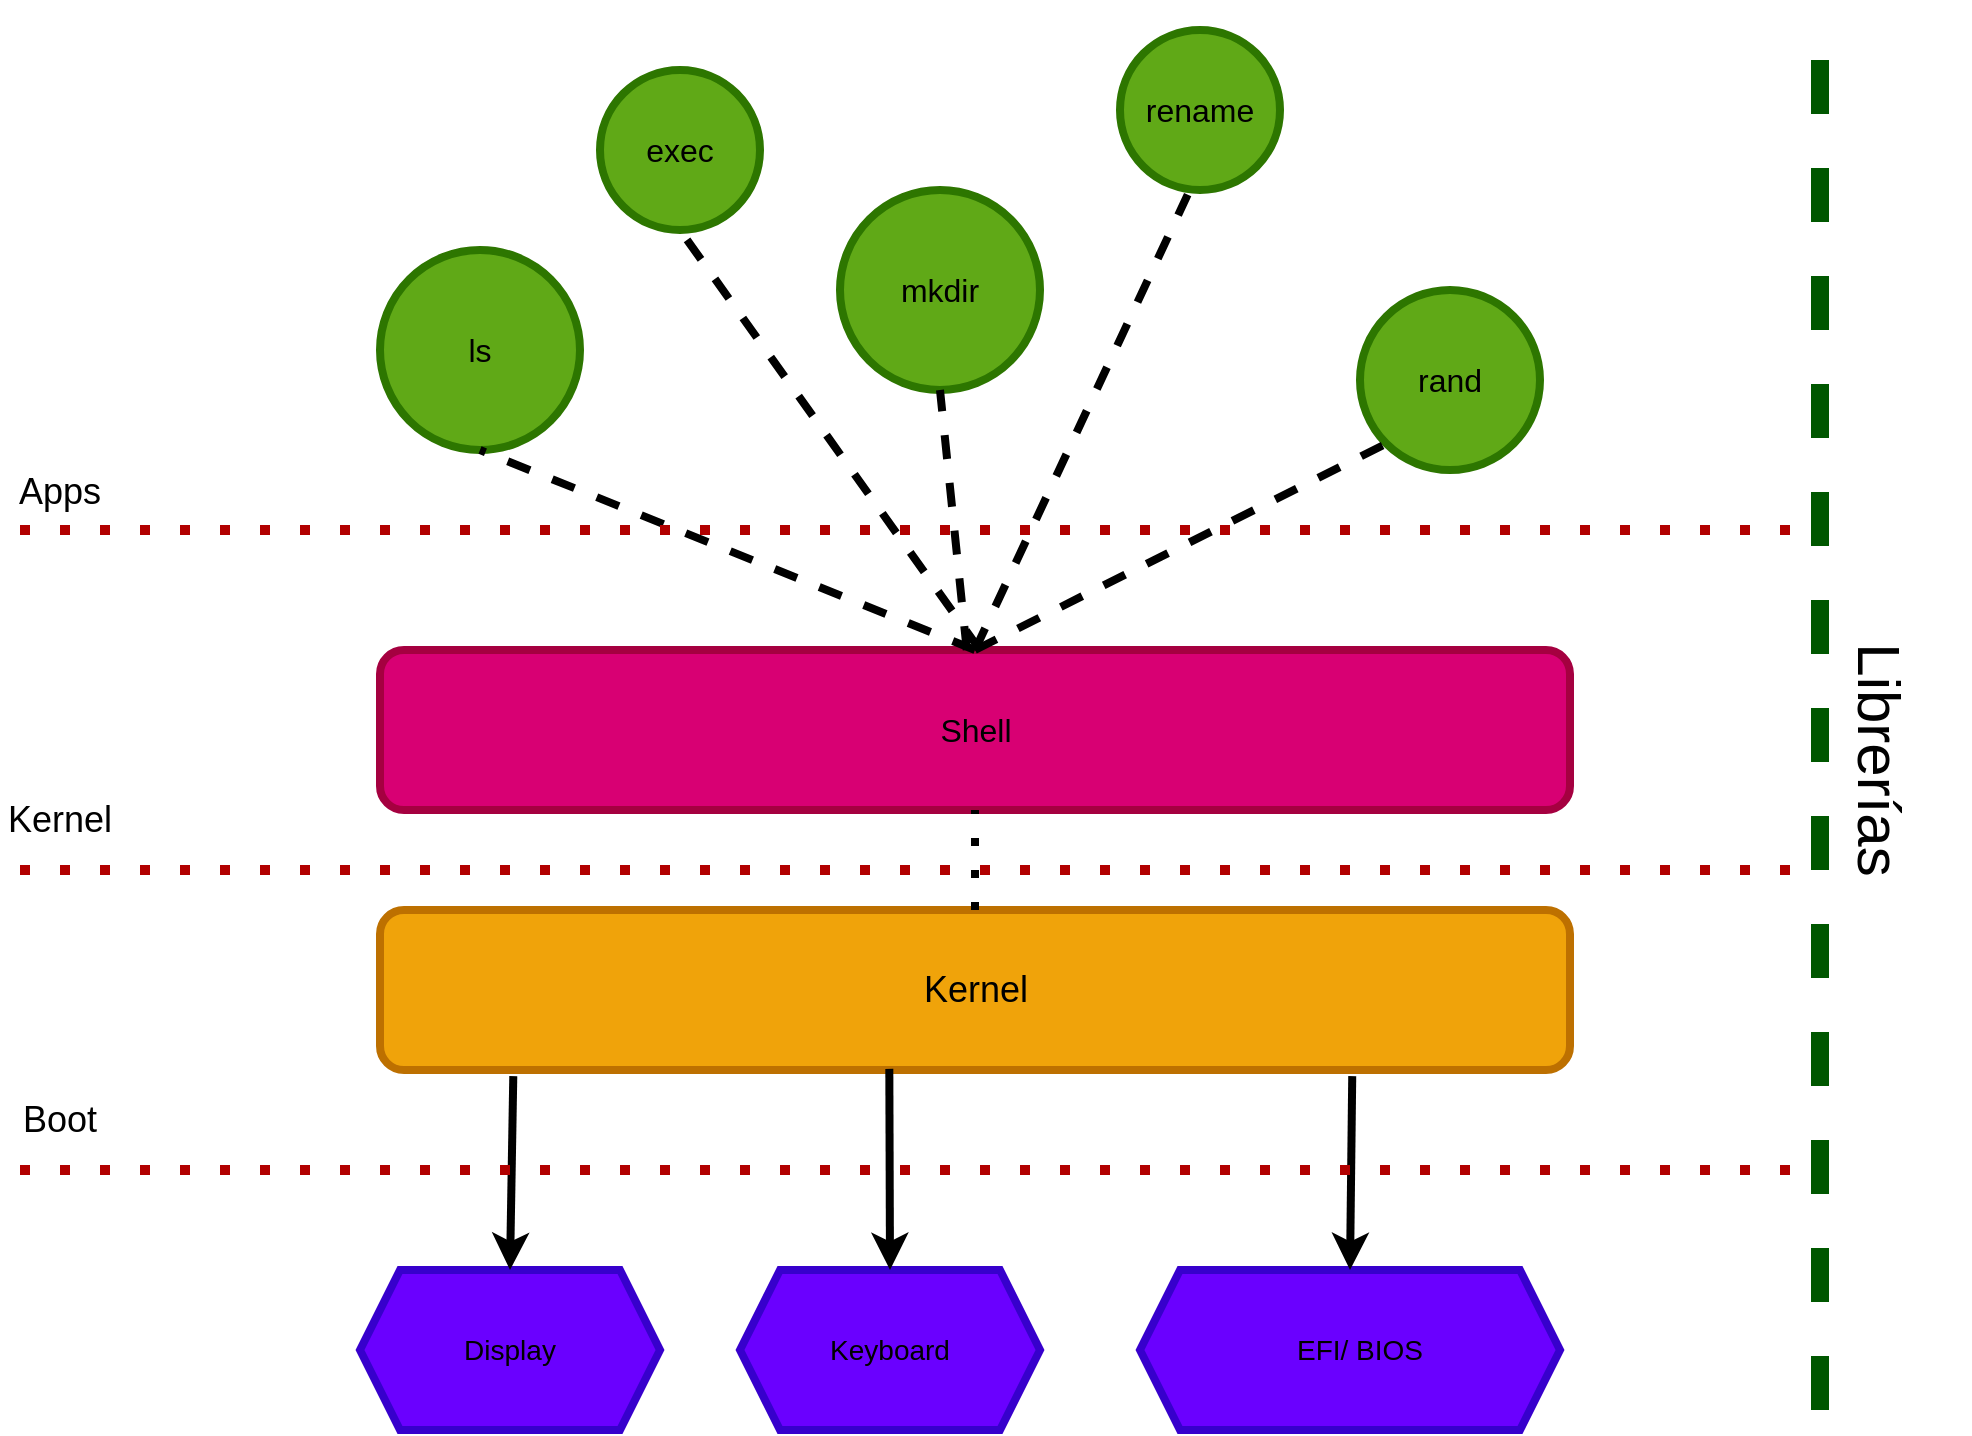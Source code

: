 <mxfile version="24.4.8" type="device">
  <diagram name="Página-1" id="HaVfLr6QvtHRGKdOhgUy">
    <mxGraphModel dx="2607" dy="1520" grid="1" gridSize="10" guides="1" tooltips="1" connect="1" arrows="1" fold="1" page="1" pageScale="1" pageWidth="1600" pageHeight="900" math="0" shadow="0">
      <root>
        <mxCell id="0" />
        <mxCell id="1" parent="0" />
        <mxCell id="lMLzL-RNAjcUyK2tRI6p-1" value="" style="rounded=1;whiteSpace=wrap;html=1;fillColor=#f0a30a;fontColor=#000000;strokeColor=#BD7000;strokeWidth=4;" vertex="1" parent="1">
          <mxGeometry x="440" y="530" width="595" height="80" as="geometry" />
        </mxCell>
        <mxCell id="lMLzL-RNAjcUyK2tRI6p-3" value="" style="shape=hexagon;perimeter=hexagonPerimeter2;whiteSpace=wrap;html=1;fixedSize=1;fillColor=#6a00ff;fontColor=#ffffff;strokeColor=#3700CC;strokeWidth=4;" vertex="1" parent="1">
          <mxGeometry x="430" y="710" width="150" height="80" as="geometry" />
        </mxCell>
        <mxCell id="lMLzL-RNAjcUyK2tRI6p-4" value="" style="shape=hexagon;perimeter=hexagonPerimeter2;whiteSpace=wrap;html=1;fixedSize=1;fillColor=#6a00ff;fontColor=#ffffff;strokeColor=#3700CC;strokeWidth=4;" vertex="1" parent="1">
          <mxGeometry x="620" y="710" width="150" height="80" as="geometry" />
        </mxCell>
        <mxCell id="lMLzL-RNAjcUyK2tRI6p-5" value="" style="shape=hexagon;perimeter=hexagonPerimeter2;whiteSpace=wrap;html=1;fixedSize=1;fillColor=#6a00ff;fontColor=#ffffff;strokeColor=#3700CC;strokeWidth=4;" vertex="1" parent="1">
          <mxGeometry x="820" y="710" width="210" height="80" as="geometry" />
        </mxCell>
        <mxCell id="lMLzL-RNAjcUyK2tRI6p-7" value="" style="endArrow=classic;html=1;rounded=0;exitX=0.112;exitY=1.038;exitDx=0;exitDy=0;entryX=0.5;entryY=0;entryDx=0;entryDy=0;strokeWidth=4;exitPerimeter=0;" edge="1" parent="1" source="lMLzL-RNAjcUyK2tRI6p-1" target="lMLzL-RNAjcUyK2tRI6p-3">
          <mxGeometry width="50" height="50" relative="1" as="geometry">
            <mxPoint x="710" y="700" as="sourcePoint" />
            <mxPoint x="760" y="650" as="targetPoint" />
          </mxGeometry>
        </mxCell>
        <mxCell id="lMLzL-RNAjcUyK2tRI6p-8" value="" style="endArrow=classic;html=1;rounded=0;exitX=0.428;exitY=0.993;exitDx=0;exitDy=0;entryX=0.5;entryY=0;entryDx=0;entryDy=0;strokeWidth=4;exitPerimeter=0;" edge="1" parent="1" source="lMLzL-RNAjcUyK2tRI6p-1" target="lMLzL-RNAjcUyK2tRI6p-4">
          <mxGeometry width="50" height="50" relative="1" as="geometry">
            <mxPoint x="748" y="620" as="sourcePoint" />
            <mxPoint x="515" y="720" as="targetPoint" />
          </mxGeometry>
        </mxCell>
        <mxCell id="lMLzL-RNAjcUyK2tRI6p-9" value="" style="endArrow=classic;html=1;rounded=0;exitX=0.817;exitY=1.038;exitDx=0;exitDy=0;entryX=0.5;entryY=0;entryDx=0;entryDy=0;strokeWidth=4;exitPerimeter=0;" edge="1" parent="1" source="lMLzL-RNAjcUyK2tRI6p-1" target="lMLzL-RNAjcUyK2tRI6p-5">
          <mxGeometry width="50" height="50" relative="1" as="geometry">
            <mxPoint x="748" y="620" as="sourcePoint" />
            <mxPoint x="705" y="720" as="targetPoint" />
          </mxGeometry>
        </mxCell>
        <mxCell id="lMLzL-RNAjcUyK2tRI6p-11" value="" style="rounded=1;whiteSpace=wrap;html=1;fillColor=#d80073;strokeColor=#A50040;strokeWidth=4;fontColor=#ffffff;" vertex="1" parent="1">
          <mxGeometry x="440" y="400" width="595" height="80" as="geometry" />
        </mxCell>
        <mxCell id="lMLzL-RNAjcUyK2tRI6p-12" value="" style="endArrow=none;dashed=1;html=1;dashPattern=1 3;strokeWidth=4;rounded=0;entryX=0.5;entryY=1;entryDx=0;entryDy=0;exitX=0.5;exitY=0;exitDx=0;exitDy=0;" edge="1" parent="1" source="lMLzL-RNAjcUyK2tRI6p-1" target="lMLzL-RNAjcUyK2tRI6p-11">
          <mxGeometry width="50" height="50" relative="1" as="geometry">
            <mxPoint x="700" y="550" as="sourcePoint" />
            <mxPoint x="750" y="500" as="targetPoint" />
          </mxGeometry>
        </mxCell>
        <mxCell id="lMLzL-RNAjcUyK2tRI6p-13" value="" style="ellipse;whiteSpace=wrap;html=1;aspect=fixed;fillColor=#60a917;fontColor=#ffffff;strokeColor=#2D7600;strokeWidth=4;" vertex="1" parent="1">
          <mxGeometry x="440" y="200" width="100" height="100" as="geometry" />
        </mxCell>
        <mxCell id="lMLzL-RNAjcUyK2tRI6p-14" value="" style="ellipse;whiteSpace=wrap;html=1;aspect=fixed;fillColor=#60a917;fontColor=#ffffff;strokeColor=#2D7600;strokeWidth=4;" vertex="1" parent="1">
          <mxGeometry x="550" y="110" width="80" height="80" as="geometry" />
        </mxCell>
        <mxCell id="lMLzL-RNAjcUyK2tRI6p-15" value="" style="ellipse;whiteSpace=wrap;html=1;aspect=fixed;fillColor=#60a917;fontColor=#ffffff;strokeColor=#2D7600;strokeWidth=4;" vertex="1" parent="1">
          <mxGeometry x="670" y="170" width="100" height="100" as="geometry" />
        </mxCell>
        <mxCell id="lMLzL-RNAjcUyK2tRI6p-16" value="" style="ellipse;whiteSpace=wrap;html=1;aspect=fixed;fillColor=#60a917;fontColor=#ffffff;strokeColor=#2D7600;strokeWidth=4;" vertex="1" parent="1">
          <mxGeometry x="810" y="90" width="80" height="80" as="geometry" />
        </mxCell>
        <mxCell id="lMLzL-RNAjcUyK2tRI6p-17" value="" style="ellipse;whiteSpace=wrap;html=1;aspect=fixed;fillColor=#60a917;fontColor=#ffffff;strokeColor=#2D7600;strokeWidth=4;" vertex="1" parent="1">
          <mxGeometry x="930" y="220" width="90" height="90" as="geometry" />
        </mxCell>
        <mxCell id="lMLzL-RNAjcUyK2tRI6p-20" value="" style="endArrow=none;dashed=1;html=1;rounded=0;exitX=0.5;exitY=0;exitDx=0;exitDy=0;entryX=0.5;entryY=1;entryDx=0;entryDy=0;strokeWidth=4;" edge="1" parent="1" source="lMLzL-RNAjcUyK2tRI6p-11" target="lMLzL-RNAjcUyK2tRI6p-13">
          <mxGeometry width="50" height="50" relative="1" as="geometry">
            <mxPoint x="720" y="390" as="sourcePoint" />
            <mxPoint x="770" y="340" as="targetPoint" />
          </mxGeometry>
        </mxCell>
        <mxCell id="lMLzL-RNAjcUyK2tRI6p-21" value="" style="endArrow=none;dashed=1;html=1;rounded=0;entryX=0.5;entryY=1;entryDx=0;entryDy=0;strokeWidth=4;" edge="1" parent="1" target="lMLzL-RNAjcUyK2tRI6p-14">
          <mxGeometry width="50" height="50" relative="1" as="geometry">
            <mxPoint x="740" y="400" as="sourcePoint" />
            <mxPoint x="510" y="310" as="targetPoint" />
          </mxGeometry>
        </mxCell>
        <mxCell id="lMLzL-RNAjcUyK2tRI6p-22" value="" style="endArrow=none;dashed=1;html=1;rounded=0;entryX=0.5;entryY=1;entryDx=0;entryDy=0;strokeWidth=4;" edge="1" parent="1" source="lMLzL-RNAjcUyK2tRI6p-11" target="lMLzL-RNAjcUyK2tRI6p-15">
          <mxGeometry width="50" height="50" relative="1" as="geometry">
            <mxPoint x="758" y="420" as="sourcePoint" />
            <mxPoint x="520" y="320" as="targetPoint" />
          </mxGeometry>
        </mxCell>
        <mxCell id="lMLzL-RNAjcUyK2tRI6p-23" value="" style="endArrow=none;dashed=1;html=1;rounded=0;exitX=0.5;exitY=0;exitDx=0;exitDy=0;entryX=0.423;entryY=1.029;entryDx=0;entryDy=0;strokeWidth=4;entryPerimeter=0;" edge="1" parent="1" source="lMLzL-RNAjcUyK2tRI6p-11" target="lMLzL-RNAjcUyK2tRI6p-16">
          <mxGeometry width="50" height="50" relative="1" as="geometry">
            <mxPoint x="768" y="430" as="sourcePoint" />
            <mxPoint x="530" y="330" as="targetPoint" />
          </mxGeometry>
        </mxCell>
        <mxCell id="lMLzL-RNAjcUyK2tRI6p-24" value="" style="endArrow=none;dashed=1;html=1;rounded=0;exitX=0.5;exitY=0;exitDx=0;exitDy=0;entryX=0;entryY=1;entryDx=0;entryDy=0;strokeWidth=4;" edge="1" parent="1" source="lMLzL-RNAjcUyK2tRI6p-11" target="lMLzL-RNAjcUyK2tRI6p-17">
          <mxGeometry width="50" height="50" relative="1" as="geometry">
            <mxPoint x="778" y="440" as="sourcePoint" />
            <mxPoint x="540" y="340" as="targetPoint" />
          </mxGeometry>
        </mxCell>
        <mxCell id="lMLzL-RNAjcUyK2tRI6p-25" value="Display" style="text;html=1;align=center;verticalAlign=middle;whiteSpace=wrap;rounded=0;fontSize=14;" vertex="1" parent="1">
          <mxGeometry x="445" y="710" width="120" height="80" as="geometry" />
        </mxCell>
        <mxCell id="lMLzL-RNAjcUyK2tRI6p-26" value="Keyboard" style="text;html=1;align=center;verticalAlign=middle;whiteSpace=wrap;rounded=0;fontSize=14;" vertex="1" parent="1">
          <mxGeometry x="635" y="710" width="120" height="80" as="geometry" />
        </mxCell>
        <mxCell id="lMLzL-RNAjcUyK2tRI6p-27" value="EFI/ BIOS" style="text;html=1;align=center;verticalAlign=middle;whiteSpace=wrap;rounded=0;fontSize=14;" vertex="1" parent="1">
          <mxGeometry x="870" y="710" width="120" height="80" as="geometry" />
        </mxCell>
        <mxCell id="lMLzL-RNAjcUyK2tRI6p-28" value="Kernel" style="text;html=1;align=center;verticalAlign=middle;whiteSpace=wrap;rounded=0;fontSize=18;" vertex="1" parent="1">
          <mxGeometry x="677.5" y="530" width="120" height="80" as="geometry" />
        </mxCell>
        <mxCell id="lMLzL-RNAjcUyK2tRI6p-29" value="Shell" style="text;html=1;align=center;verticalAlign=middle;whiteSpace=wrap;rounded=0;fontSize=16;" vertex="1" parent="1">
          <mxGeometry x="677.5" y="400" width="120" height="80" as="geometry" />
        </mxCell>
        <mxCell id="lMLzL-RNAjcUyK2tRI6p-30" value="ls" style="text;html=1;align=center;verticalAlign=middle;whiteSpace=wrap;rounded=0;fontSize=16;" vertex="1" parent="1">
          <mxGeometry x="430" y="210" width="120" height="80" as="geometry" />
        </mxCell>
        <mxCell id="lMLzL-RNAjcUyK2tRI6p-31" value="exec" style="text;html=1;align=center;verticalAlign=middle;whiteSpace=wrap;rounded=0;fontSize=16;" vertex="1" parent="1">
          <mxGeometry x="530" y="110" width="120" height="80" as="geometry" />
        </mxCell>
        <mxCell id="lMLzL-RNAjcUyK2tRI6p-32" value="mkdir" style="text;html=1;align=center;verticalAlign=middle;whiteSpace=wrap;rounded=0;fontSize=16;" vertex="1" parent="1">
          <mxGeometry x="660" y="180" width="120" height="80" as="geometry" />
        </mxCell>
        <mxCell id="lMLzL-RNAjcUyK2tRI6p-33" value="rename" style="text;html=1;align=center;verticalAlign=middle;whiteSpace=wrap;rounded=0;fontSize=16;" vertex="1" parent="1">
          <mxGeometry x="790" y="90" width="120" height="80" as="geometry" />
        </mxCell>
        <mxCell id="lMLzL-RNAjcUyK2tRI6p-34" value="rand" style="text;html=1;align=center;verticalAlign=middle;whiteSpace=wrap;rounded=0;fontSize=16;" vertex="1" parent="1">
          <mxGeometry x="915" y="225" width="120" height="80" as="geometry" />
        </mxCell>
        <mxCell id="lMLzL-RNAjcUyK2tRI6p-35" value="" style="endArrow=none;dashed=1;html=1;rounded=0;strokeWidth=9;fillColor=#008a00;strokeColor=#005700;" edge="1" parent="1">
          <mxGeometry width="50" height="50" relative="1" as="geometry">
            <mxPoint x="1160" y="780" as="sourcePoint" />
            <mxPoint x="1160" y="80" as="targetPoint" />
          </mxGeometry>
        </mxCell>
        <mxCell id="lMLzL-RNAjcUyK2tRI6p-36" value="Librerías" style="text;html=1;align=center;verticalAlign=middle;whiteSpace=wrap;rounded=0;rotation=90;fontSize=30;" vertex="1" parent="1">
          <mxGeometry x="1090" y="410" width="200" height="90" as="geometry" />
        </mxCell>
        <mxCell id="lMLzL-RNAjcUyK2tRI6p-37" value="" style="endArrow=none;dashed=1;html=1;dashPattern=1 3;strokeWidth=5;rounded=0;fillColor=#e51400;strokeColor=#B20000;" edge="1" parent="1">
          <mxGeometry width="50" height="50" relative="1" as="geometry">
            <mxPoint x="260" y="660" as="sourcePoint" />
            <mxPoint x="1160" y="660" as="targetPoint" />
          </mxGeometry>
        </mxCell>
        <mxCell id="lMLzL-RNAjcUyK2tRI6p-38" value="" style="endArrow=none;dashed=1;html=1;dashPattern=1 3;strokeWidth=5;rounded=0;fillColor=#e51400;strokeColor=#B20000;" edge="1" parent="1">
          <mxGeometry width="50" height="50" relative="1" as="geometry">
            <mxPoint x="260" y="510" as="sourcePoint" />
            <mxPoint x="1160" y="510" as="targetPoint" />
          </mxGeometry>
        </mxCell>
        <mxCell id="lMLzL-RNAjcUyK2tRI6p-39" value="" style="endArrow=none;dashed=1;html=1;dashPattern=1 3;strokeWidth=5;rounded=0;fillColor=#e51400;strokeColor=#B20000;" edge="1" parent="1">
          <mxGeometry width="50" height="50" relative="1" as="geometry">
            <mxPoint x="260" y="340" as="sourcePoint" />
            <mxPoint x="1160" y="340" as="targetPoint" />
          </mxGeometry>
        </mxCell>
        <mxCell id="lMLzL-RNAjcUyK2tRI6p-40" value="Boot" style="text;html=1;align=center;verticalAlign=middle;whiteSpace=wrap;rounded=0;fontSize=18;" vertex="1" parent="1">
          <mxGeometry x="250" y="620" width="60" height="30" as="geometry" />
        </mxCell>
        <mxCell id="lMLzL-RNAjcUyK2tRI6p-41" value="Kernel" style="text;html=1;align=center;verticalAlign=middle;whiteSpace=wrap;rounded=0;fontSize=18;" vertex="1" parent="1">
          <mxGeometry x="250" y="470" width="60" height="30" as="geometry" />
        </mxCell>
        <mxCell id="lMLzL-RNAjcUyK2tRI6p-42" value="Apps" style="text;html=1;align=center;verticalAlign=middle;whiteSpace=wrap;rounded=0;fontSize=18;" vertex="1" parent="1">
          <mxGeometry x="250" y="306" width="60" height="30" as="geometry" />
        </mxCell>
      </root>
    </mxGraphModel>
  </diagram>
</mxfile>
